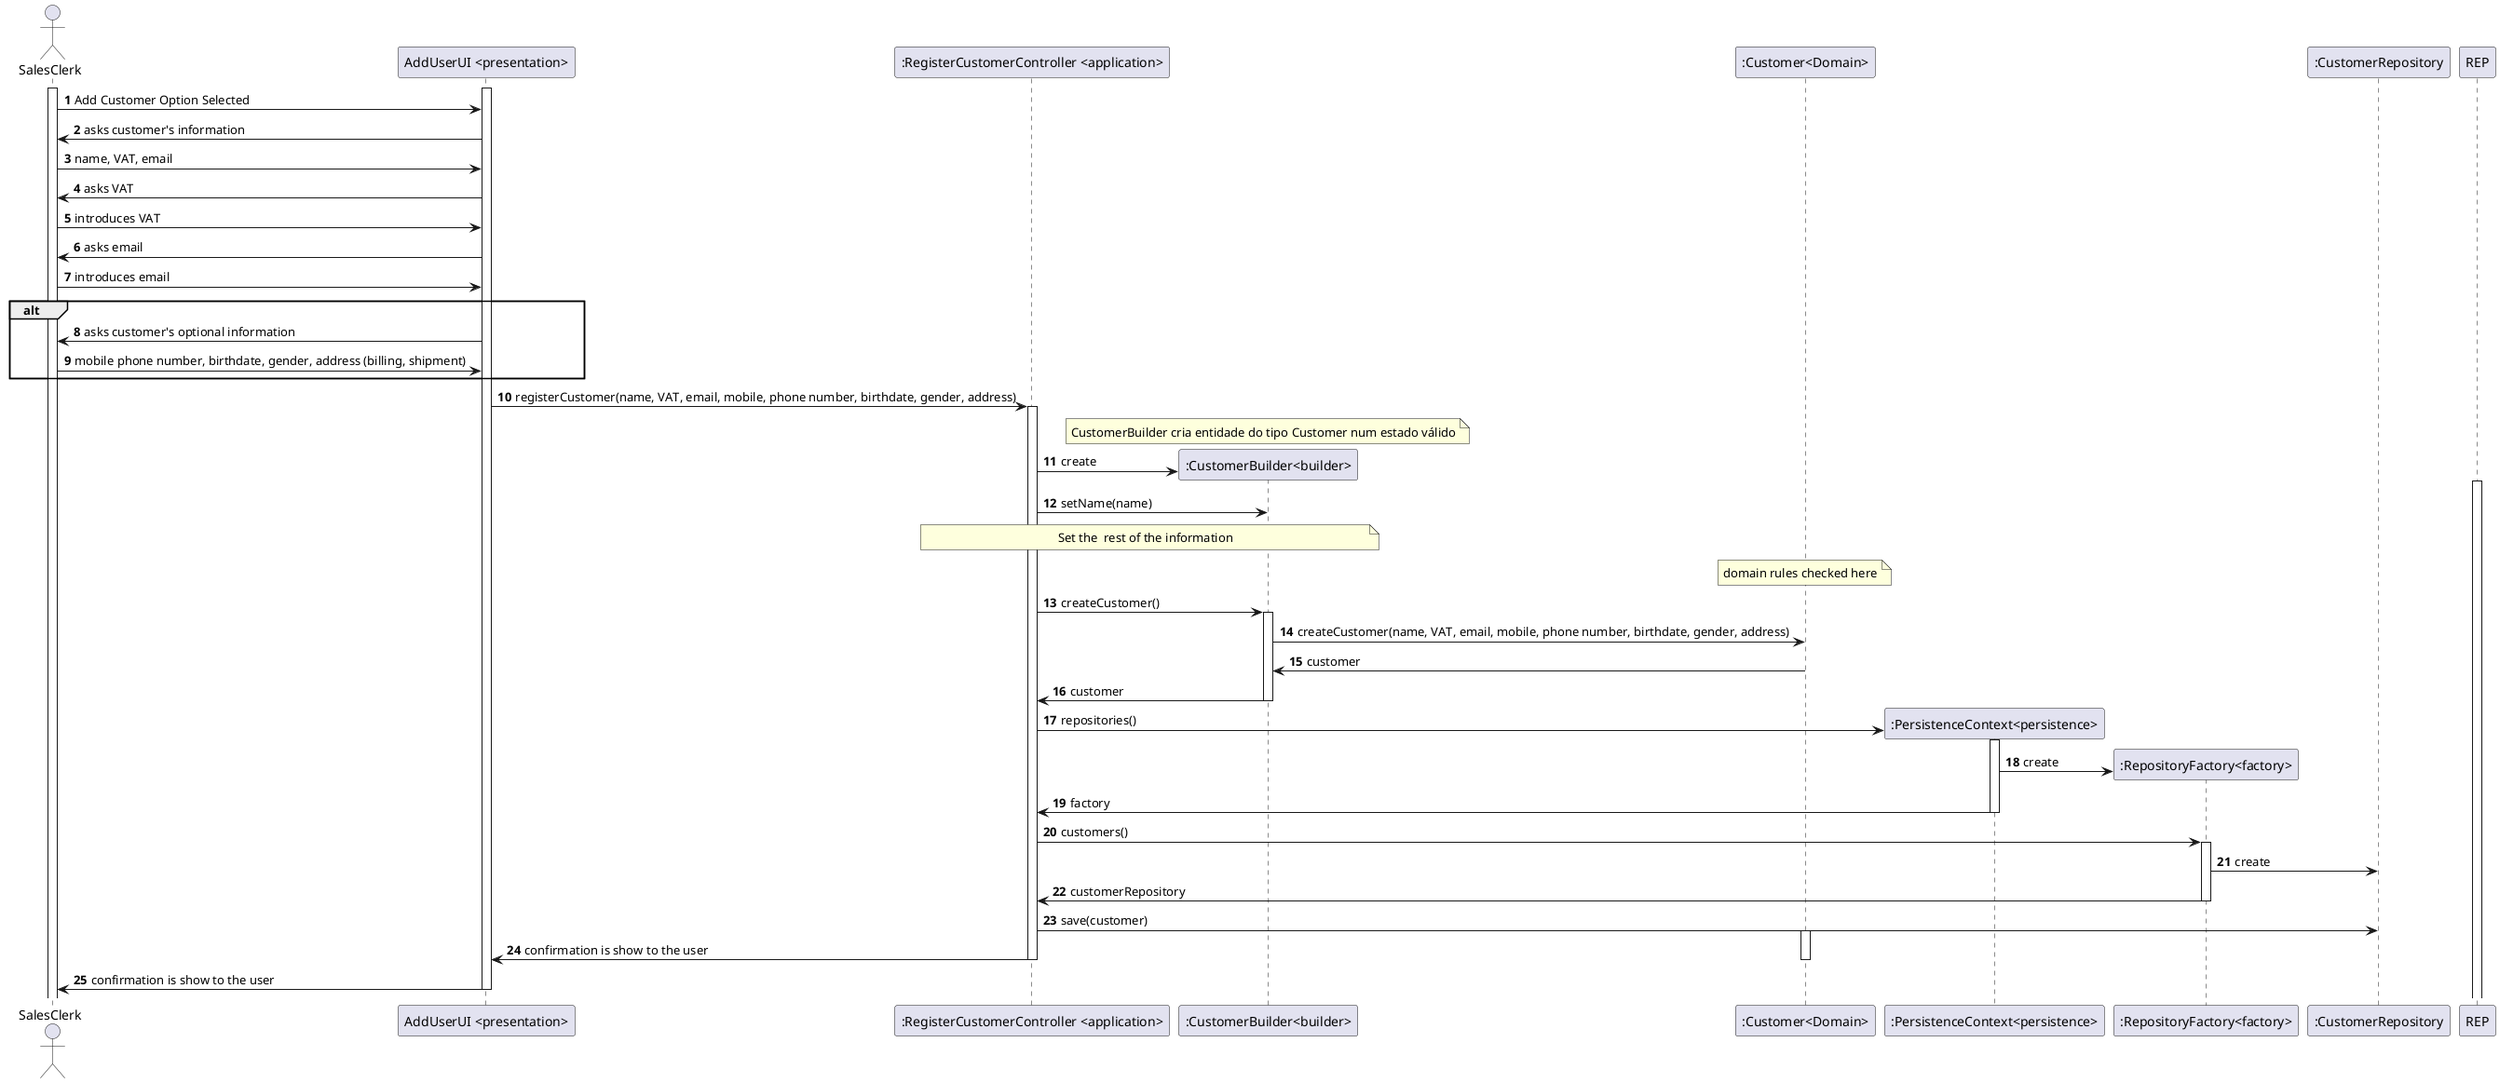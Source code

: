 @startuml
autonumber
actor "SalesClerk" as SC

participant  "AddUserUI <presentation>" as SYS
participant ":RegisterCustomerController <application>" as CTRL
participant ":CustomerBuilder<builder>" as CSB
participant ":Customer<Domain>" as CUS
participant ":PersistenceContext<persistence>" as PC
participant ":RepositoryFactory<factory>" as RF
participant ":CustomerRepository" as CR




activate SC
activate SYS

SC-> SYS: Add Customer Option Selected
SYS-> SC: asks customer's information

SC-> SYS: name, VAT, email

SYS-> SC: asks VAT
SC-> SYS: introduces VAT
SYS-> SC: asks email
SC-> SYS: introduces email

alt
SYS-> SC: asks customer's optional information
SC-> SYS: mobile phone number, birthdate, gender, address (billing, shipment)


end alt


SYS-> CTRL : registerCustomer(name, VAT, email, mobile, phone number, birthdate, gender, address)
note over CSB: CustomerBuilder cria entidade do tipo Customer num estado válido
activate CTRL
CTRL-> CSB **: create
activate REP
deactivate REP

CTRL-> CSB: setName(name)


note over CTRL, CSB:Set the  rest of the information
note over CUS: domain rules checked here
CTRL-> CSB: createCustomer()
activate CSB
CSB -> CUS : createCustomer(name, VAT, email, mobile, phone number, birthdate, gender, address)
CUS -> CSB: customer

CSB -> CTRL: customer
deactivate CSB

CTRL-> PC**: repositories()
activate PC
PC-> RF**: create
PC-> CTRL: factory
deactivate PC

CTRL-> RF: customers()
activate RF
RF->CR: create

RF->CTRL: customerRepository
deactivate RF
CTRL->CR: save(customer)

deactivate PC
activate CUS

CTRL -> SYS: confirmation is show to the user
deactivate CUS
deactivate CTRL

SYS-> SC: confirmation is show to the user
deactivate SYS
@enduml